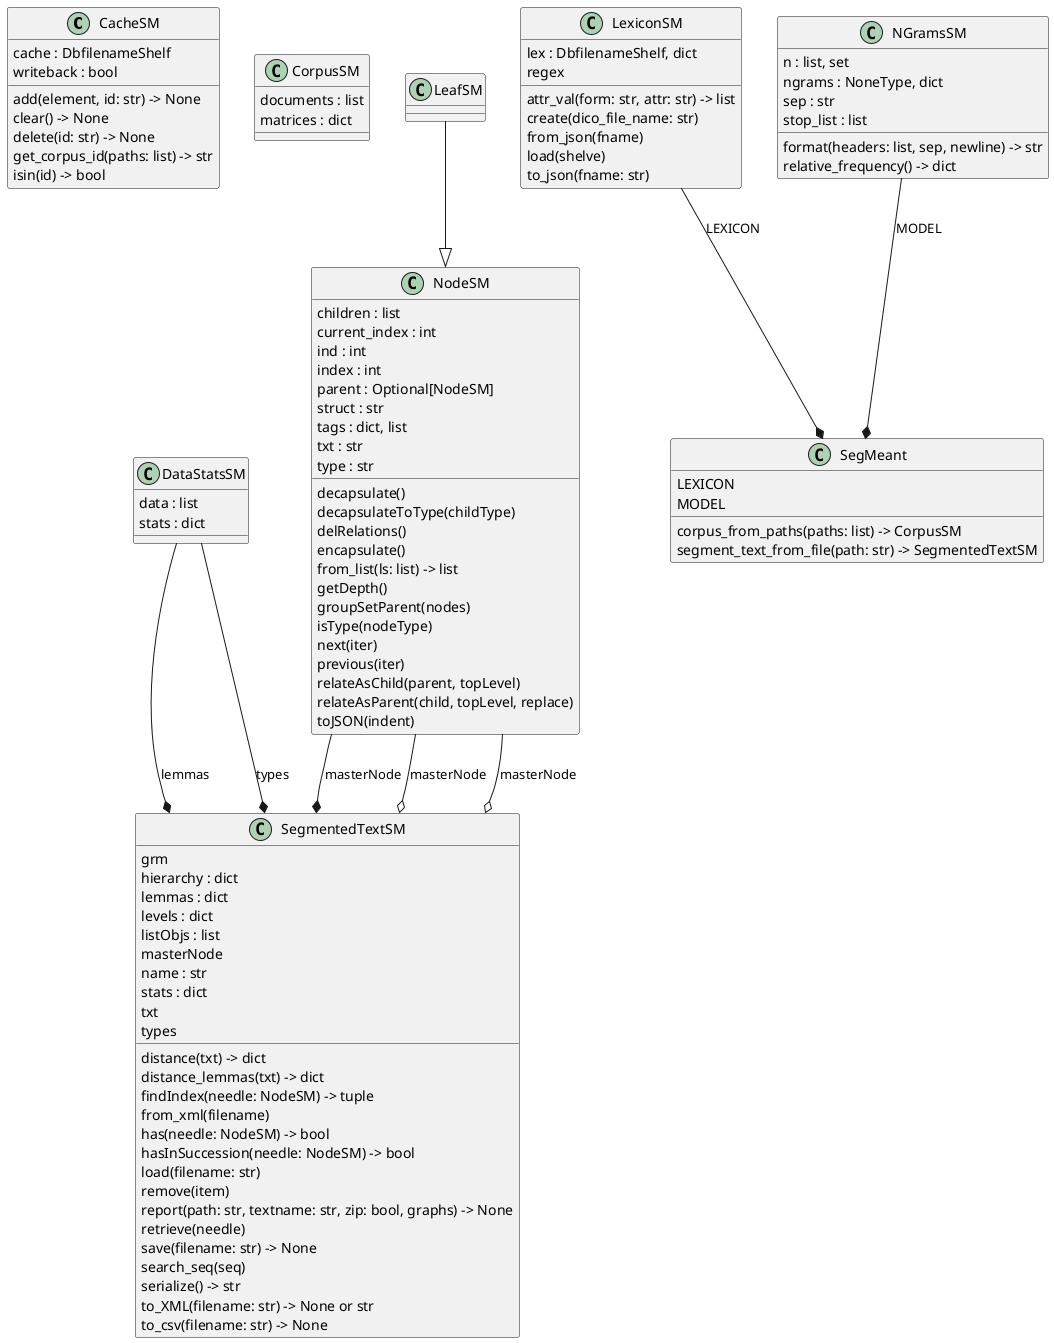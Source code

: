 @startuml classes
set namespaceSeparator none
class "CacheSM" as SegMeantWeb.SegMeant.EngineSM.tools.CacheSM.CacheSM {
  cache : DbfilenameShelf
  writeback : bool
  add(element, id: str) -> None
  clear() -> None
  delete(id: str) -> None
  get_corpus_id(paths: list) -> str
  isin(id) -> bool
}
class "CorpusSM" as SegMeantWeb.SegMeant.EngineSM.CorpusSM.CorpusSM {
  documents : list
  matrices : dict
}
class "DataStatsSM" as SegMeantWeb.SegMeant.EngineSM.classification.ClassificationSM.DataStatsSM {
  data : list
  stats : dict
}
class "LeafSM" as SegMeantWeb.SegMeant.EngineSM.tree.NodeSM.LeafSM {
}
class "LexiconSM" as SegMeantWeb.SegMeant.EngineSM.resources.LexiconSM.LexiconSM {
  lex : DbfilenameShelf, dict
  regex
  attr_val(form: str, attr: str) -> list
  create(dico_file_name: str)
  from_json(fname)
  load(shelve)
  to_json(fname: str)
}
class "NGramsSM" as SegMeantWeb.SegMeant.EngineSM.resources.NGramsSM.NGramsSM {
  n : list, set
  ngrams : NoneType, dict
  sep : str
  stop_list : list
  format(headers: list, sep, newline) -> str
  relative_frequency() -> dict
}
class "NodeSM" as SegMeantWeb.SegMeant.EngineSM.tree.NodeSM.NodeSM {
  children : list
  current_index : int
  ind : int
  index : int
  parent : Optional[NodeSM]
  struct : str
  tags : dict, list
  txt : str
  type : str
  decapsulate()
  decapsulateToType(childType)
  delRelations()
  encapsulate()
  from_list(ls: list) -> list
  getDepth()
  groupSetParent(nodes)
  isType(nodeType)
  next(iter)
  previous(iter)
  relateAsChild(parent, topLevel)
  relateAsParent(child, topLevel, replace)
  toJSON(indent)
}
class "SegMeant" as SegMeantWeb.SegMeant.SegMeant.SegMeant {
  LEXICON
  MODEL
  corpus_from_paths(paths: list) -> CorpusSM
  segment_text_from_file(path: str) -> SegmentedTextSM
}
class "SegmentedTextSM" as SegMeantWeb.SegMeant.EngineSM.SegmentedTextSM.SegmentedTextSM {
  grm
  hierarchy : dict
  lemmas : dict
  levels : dict
  listObjs : list
  masterNode
  name : str
  stats : dict
  txt
  types
  distance(txt) -> dict
  distance_lemmas(txt) -> dict
  findIndex(needle: NodeSM) -> tuple
  from_xml(filename)
  has(needle: NodeSM) -> bool
  hasInSuccession(needle: NodeSM) -> bool
  load(filename: str)
  remove(item)
  report(path: str, textname: str, zip: bool, graphs) -> None
  retrieve(needle)
  save(filename: str) -> None
  search_seq(seq)
  serialize() -> str
  to_XML(filename: str) -> None or str
  to_csv(filename: str) -> None
}
SegMeantWeb.SegMeant.EngineSM.tree.NodeSM.LeafSM --|> SegMeantWeb.SegMeant.EngineSM.tree.NodeSM.NodeSM
SegMeantWeb.SegMeant.EngineSM.classification.ClassificationSM.DataStatsSM --* SegMeantWeb.SegMeant.EngineSM.SegmentedTextSM.SegmentedTextSM : lemmas
SegMeantWeb.SegMeant.EngineSM.classification.ClassificationSM.DataStatsSM --* SegMeantWeb.SegMeant.EngineSM.SegmentedTextSM.SegmentedTextSM : types
SegMeantWeb.SegMeant.EngineSM.resources.LexiconSM.LexiconSM --* SegMeantWeb.SegMeant.SegMeant.SegMeant : LEXICON
SegMeantWeb.SegMeant.EngineSM.resources.NGramsSM.NGramsSM --* SegMeantWeb.SegMeant.SegMeant.SegMeant : MODEL
SegMeantWeb.SegMeant.EngineSM.tree.NodeSM.NodeSM --* SegMeantWeb.SegMeant.EngineSM.SegmentedTextSM.SegmentedTextSM : masterNode
SegMeantWeb.SegMeant.EngineSM.tree.NodeSM.NodeSM --o SegMeantWeb.SegMeant.EngineSM.SegmentedTextSM.SegmentedTextSM : masterNode
SegMeantWeb.SegMeant.EngineSM.tree.NodeSM.NodeSM --o SegMeantWeb.SegMeant.EngineSM.SegmentedTextSM.SegmentedTextSM : masterNode
@enduml
